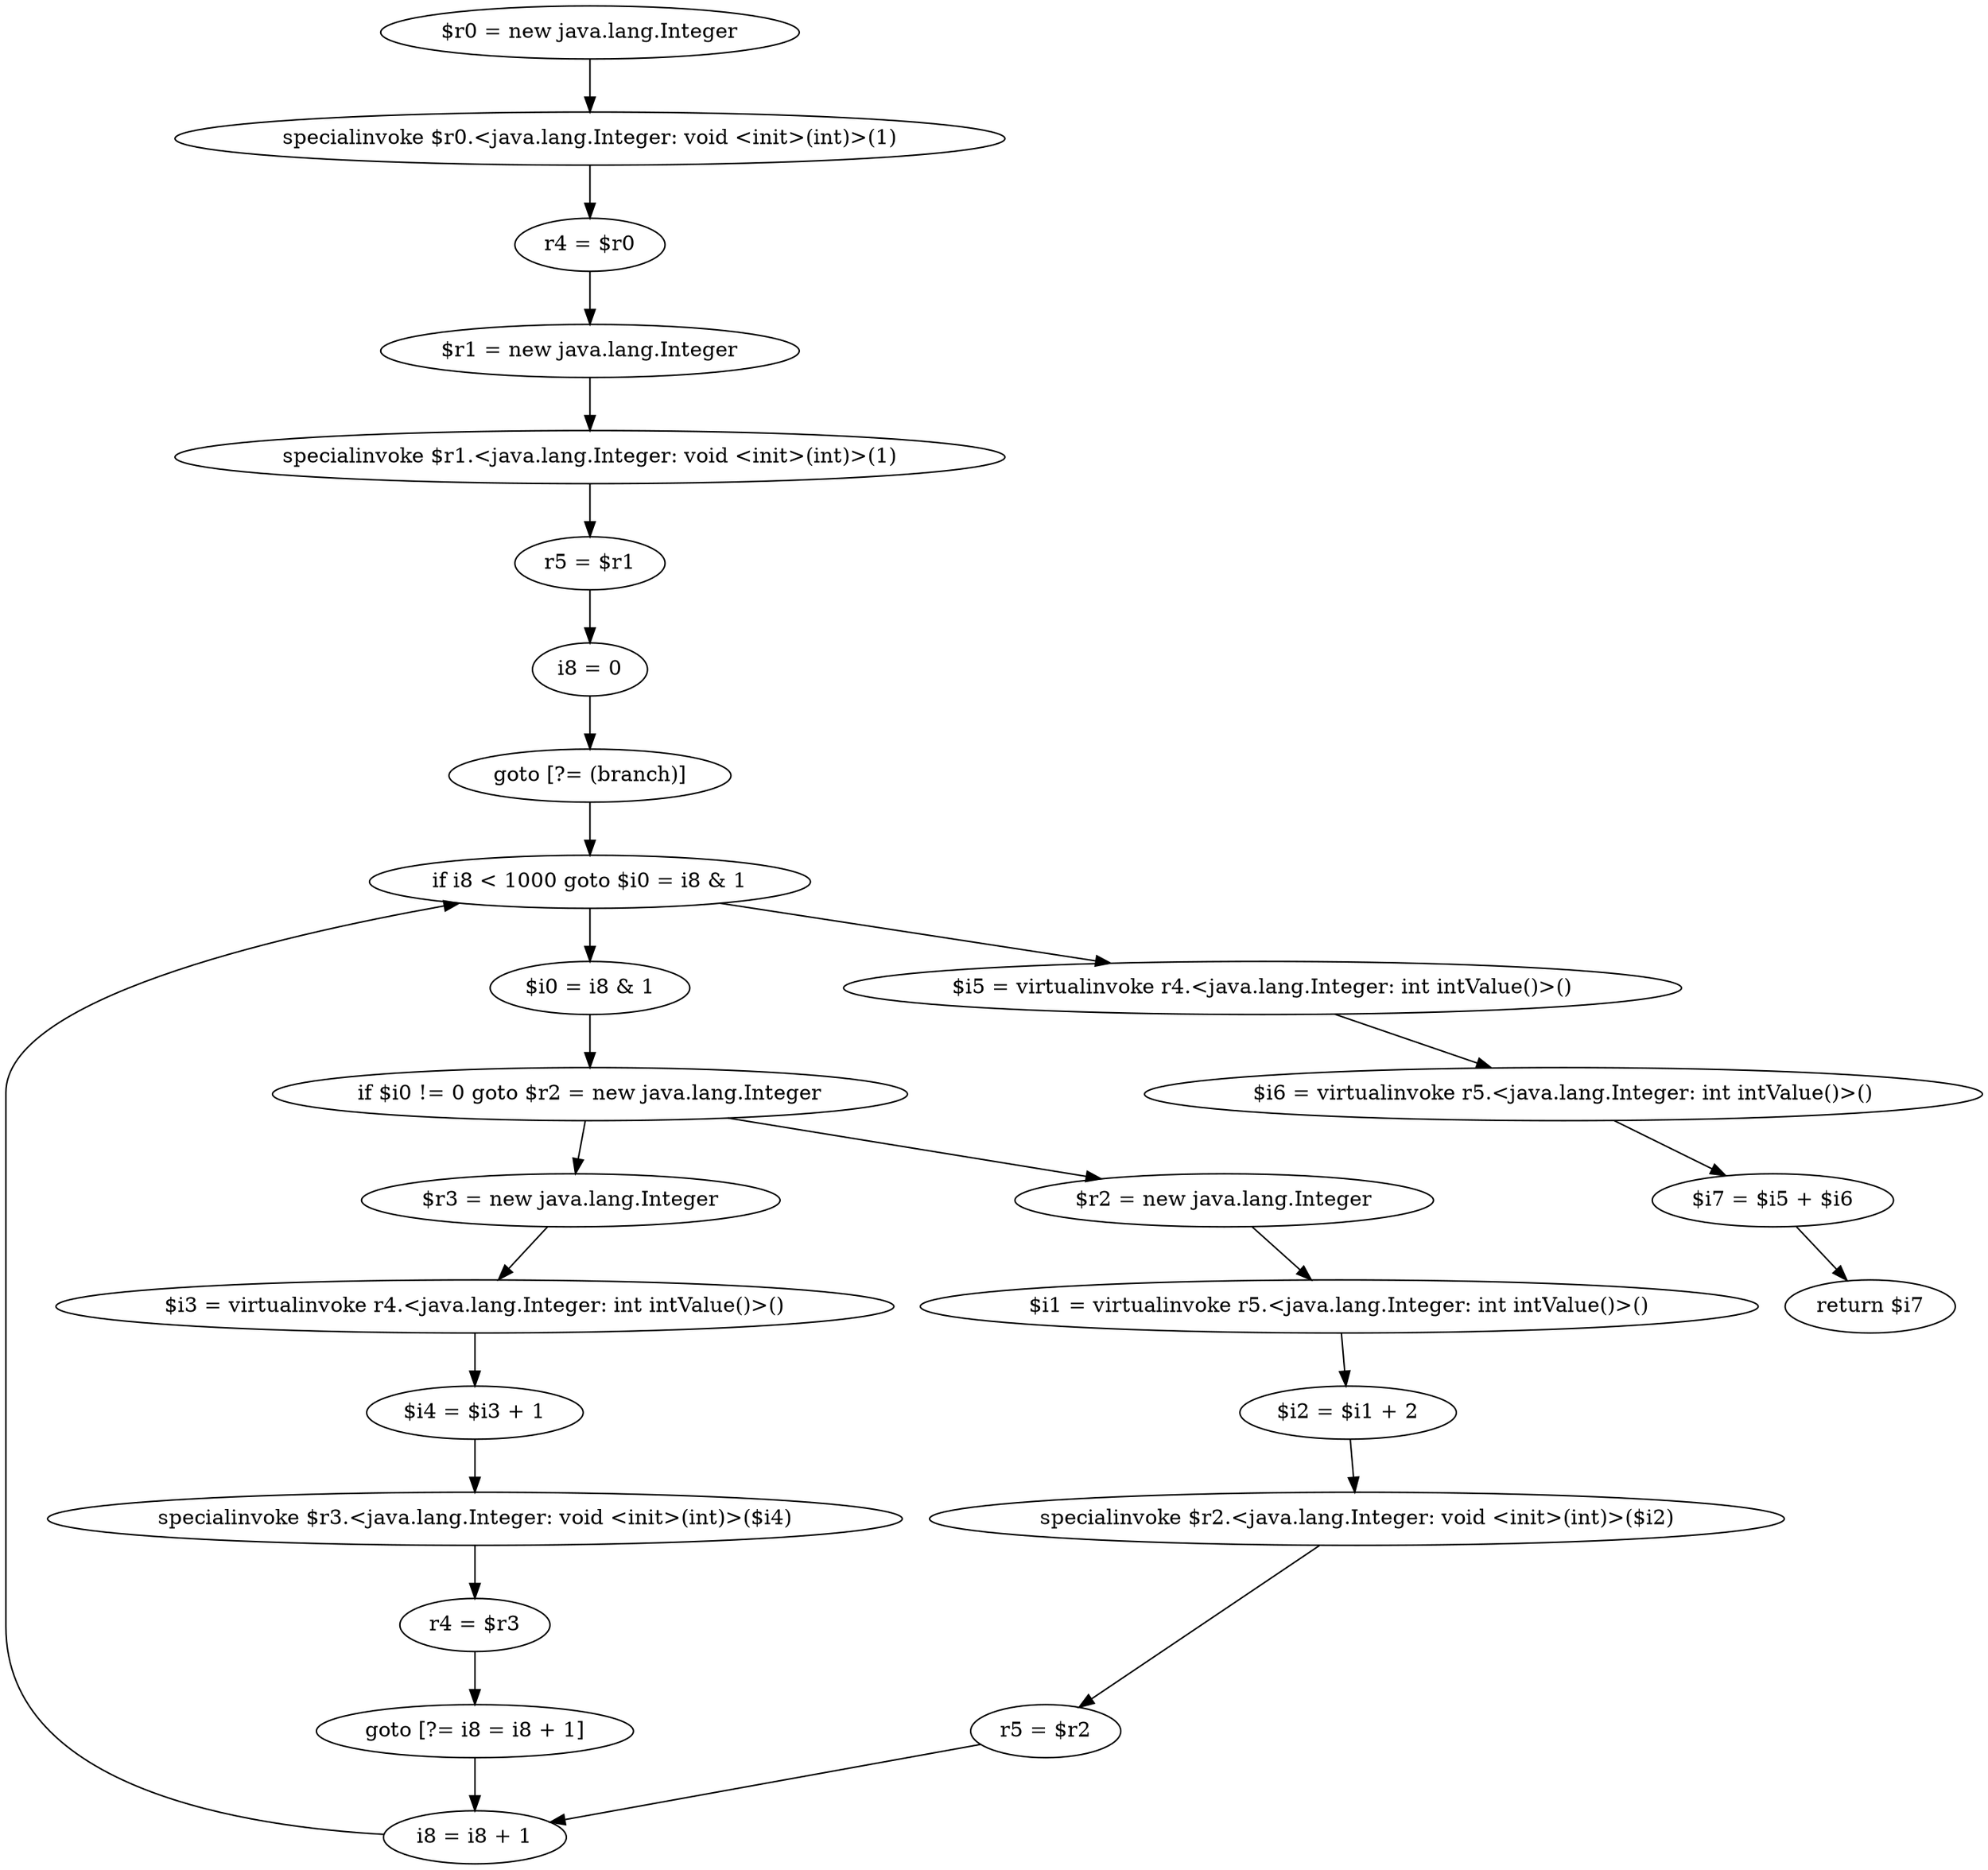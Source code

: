 digraph "unitGraph" {
    "$r0 = new java.lang.Integer"
    "specialinvoke $r0.<java.lang.Integer: void <init>(int)>(1)"
    "r4 = $r0"
    "$r1 = new java.lang.Integer"
    "specialinvoke $r1.<java.lang.Integer: void <init>(int)>(1)"
    "r5 = $r1"
    "i8 = 0"
    "goto [?= (branch)]"
    "$i0 = i8 & 1"
    "if $i0 != 0 goto $r2 = new java.lang.Integer"
    "$r3 = new java.lang.Integer"
    "$i3 = virtualinvoke r4.<java.lang.Integer: int intValue()>()"
    "$i4 = $i3 + 1"
    "specialinvoke $r3.<java.lang.Integer: void <init>(int)>($i4)"
    "r4 = $r3"
    "goto [?= i8 = i8 + 1]"
    "$r2 = new java.lang.Integer"
    "$i1 = virtualinvoke r5.<java.lang.Integer: int intValue()>()"
    "$i2 = $i1 + 2"
    "specialinvoke $r2.<java.lang.Integer: void <init>(int)>($i2)"
    "r5 = $r2"
    "i8 = i8 + 1"
    "if i8 < 1000 goto $i0 = i8 & 1"
    "$i5 = virtualinvoke r4.<java.lang.Integer: int intValue()>()"
    "$i6 = virtualinvoke r5.<java.lang.Integer: int intValue()>()"
    "$i7 = $i5 + $i6"
    "return $i7"
    "$r0 = new java.lang.Integer"->"specialinvoke $r0.<java.lang.Integer: void <init>(int)>(1)";
    "specialinvoke $r0.<java.lang.Integer: void <init>(int)>(1)"->"r4 = $r0";
    "r4 = $r0"->"$r1 = new java.lang.Integer";
    "$r1 = new java.lang.Integer"->"specialinvoke $r1.<java.lang.Integer: void <init>(int)>(1)";
    "specialinvoke $r1.<java.lang.Integer: void <init>(int)>(1)"->"r5 = $r1";
    "r5 = $r1"->"i8 = 0";
    "i8 = 0"->"goto [?= (branch)]";
    "goto [?= (branch)]"->"if i8 < 1000 goto $i0 = i8 & 1";
    "$i0 = i8 & 1"->"if $i0 != 0 goto $r2 = new java.lang.Integer";
    "if $i0 != 0 goto $r2 = new java.lang.Integer"->"$r3 = new java.lang.Integer";
    "if $i0 != 0 goto $r2 = new java.lang.Integer"->"$r2 = new java.lang.Integer";
    "$r3 = new java.lang.Integer"->"$i3 = virtualinvoke r4.<java.lang.Integer: int intValue()>()";
    "$i3 = virtualinvoke r4.<java.lang.Integer: int intValue()>()"->"$i4 = $i3 + 1";
    "$i4 = $i3 + 1"->"specialinvoke $r3.<java.lang.Integer: void <init>(int)>($i4)";
    "specialinvoke $r3.<java.lang.Integer: void <init>(int)>($i4)"->"r4 = $r3";
    "r4 = $r3"->"goto [?= i8 = i8 + 1]";
    "goto [?= i8 = i8 + 1]"->"i8 = i8 + 1";
    "$r2 = new java.lang.Integer"->"$i1 = virtualinvoke r5.<java.lang.Integer: int intValue()>()";
    "$i1 = virtualinvoke r5.<java.lang.Integer: int intValue()>()"->"$i2 = $i1 + 2";
    "$i2 = $i1 + 2"->"specialinvoke $r2.<java.lang.Integer: void <init>(int)>($i2)";
    "specialinvoke $r2.<java.lang.Integer: void <init>(int)>($i2)"->"r5 = $r2";
    "r5 = $r2"->"i8 = i8 + 1";
    "i8 = i8 + 1"->"if i8 < 1000 goto $i0 = i8 & 1";
    "if i8 < 1000 goto $i0 = i8 & 1"->"$i5 = virtualinvoke r4.<java.lang.Integer: int intValue()>()";
    "if i8 < 1000 goto $i0 = i8 & 1"->"$i0 = i8 & 1";
    "$i5 = virtualinvoke r4.<java.lang.Integer: int intValue()>()"->"$i6 = virtualinvoke r5.<java.lang.Integer: int intValue()>()";
    "$i6 = virtualinvoke r5.<java.lang.Integer: int intValue()>()"->"$i7 = $i5 + $i6";
    "$i7 = $i5 + $i6"->"return $i7";
}
